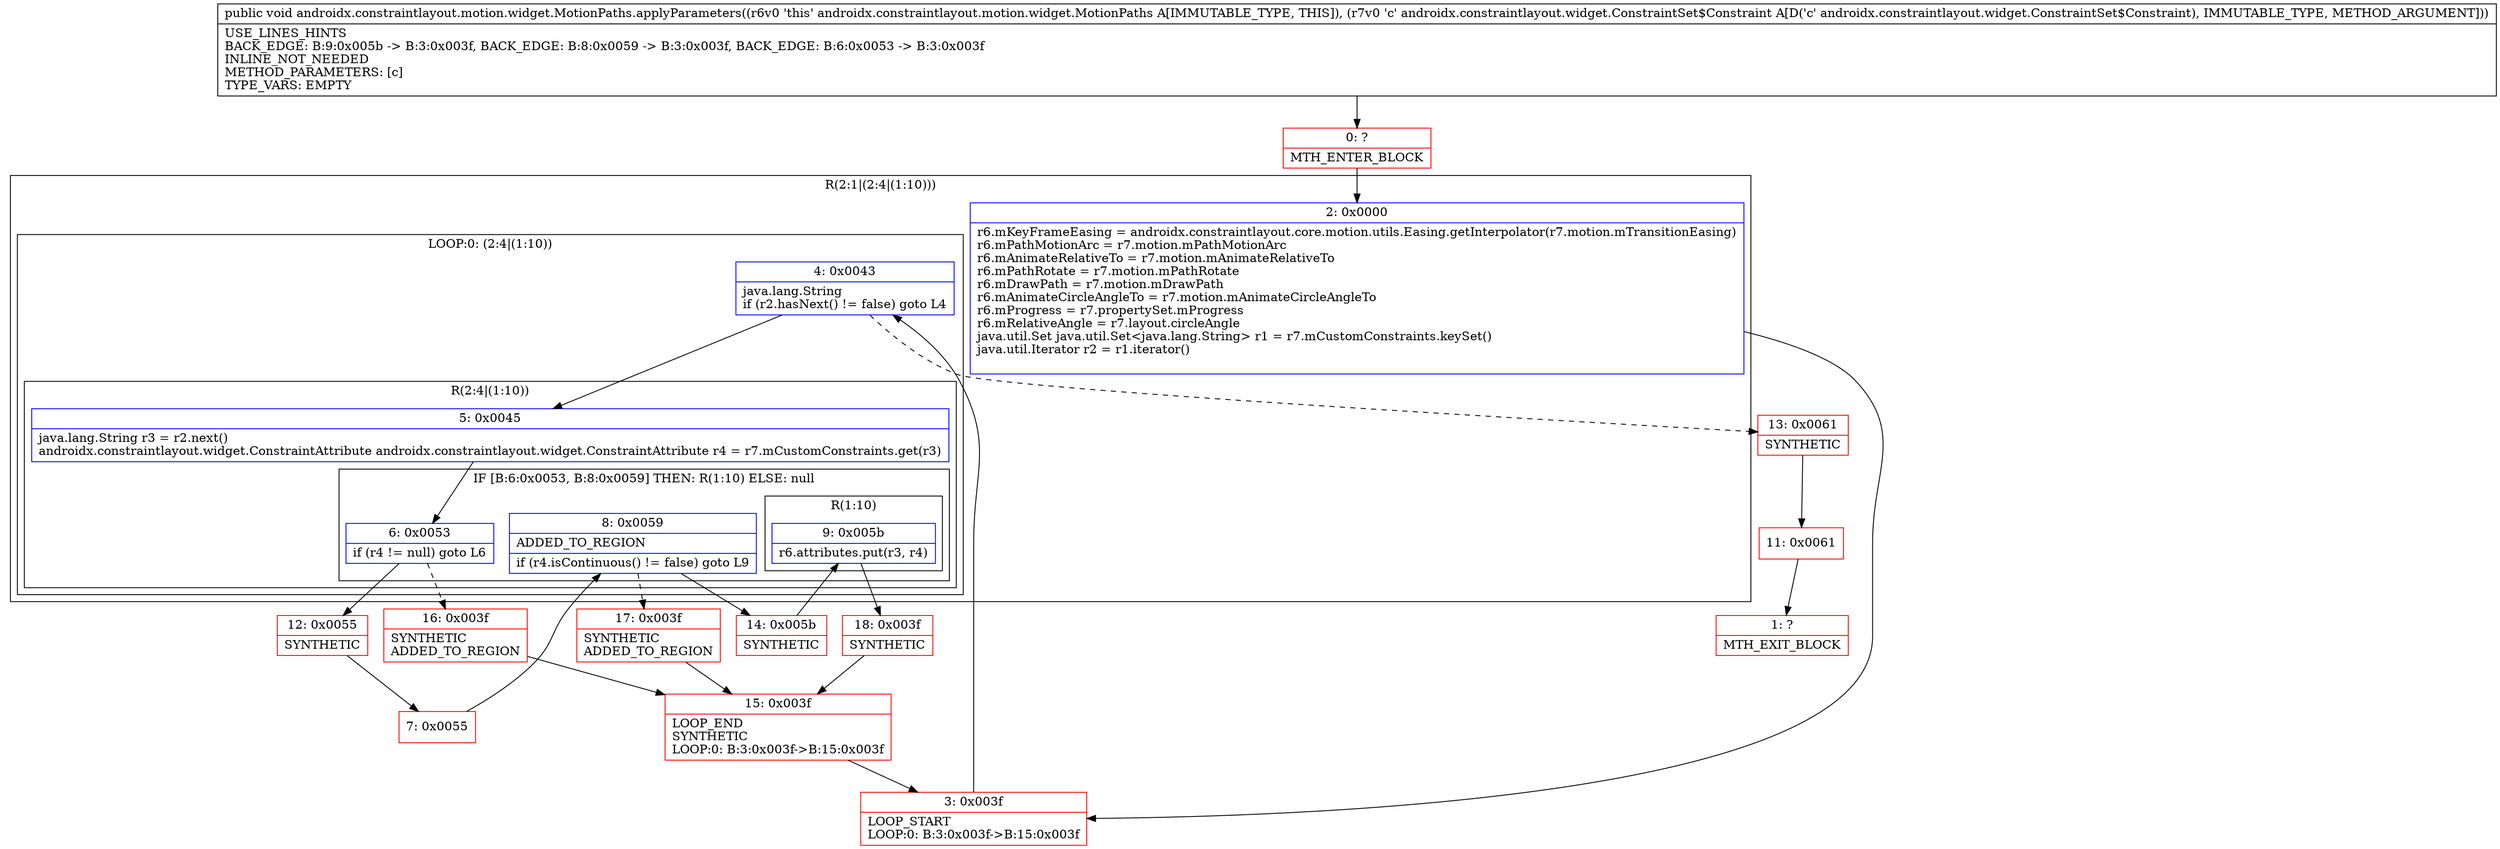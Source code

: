 digraph "CFG forandroidx.constraintlayout.motion.widget.MotionPaths.applyParameters(Landroidx\/constraintlayout\/widget\/ConstraintSet$Constraint;)V" {
subgraph cluster_Region_155567907 {
label = "R(2:1|(2:4|(1:10)))";
node [shape=record,color=blue];
Node_2 [shape=record,label="{2\:\ 0x0000|r6.mKeyFrameEasing = androidx.constraintlayout.core.motion.utils.Easing.getInterpolator(r7.motion.mTransitionEasing)\lr6.mPathMotionArc = r7.motion.mPathMotionArc\lr6.mAnimateRelativeTo = r7.motion.mAnimateRelativeTo\lr6.mPathRotate = r7.motion.mPathRotate\lr6.mDrawPath = r7.motion.mDrawPath\lr6.mAnimateCircleAngleTo = r7.motion.mAnimateCircleAngleTo\lr6.mProgress = r7.propertySet.mProgress\lr6.mRelativeAngle = r7.layout.circleAngle\ljava.util.Set java.util.Set\<java.lang.String\> r1 = r7.mCustomConstraints.keySet()\ljava.util.Iterator r2 = r1.iterator()\l\l}"];
subgraph cluster_LoopRegion_1633036374 {
label = "LOOP:0: (2:4|(1:10))";
node [shape=record,color=blue];
Node_4 [shape=record,label="{4\:\ 0x0043|java.lang.String \lif (r2.hasNext() != false) goto L4\l}"];
subgraph cluster_Region_2051081284 {
label = "R(2:4|(1:10))";
node [shape=record,color=blue];
Node_5 [shape=record,label="{5\:\ 0x0045|java.lang.String r3 = r2.next()\landroidx.constraintlayout.widget.ConstraintAttribute androidx.constraintlayout.widget.ConstraintAttribute r4 = r7.mCustomConstraints.get(r3)\l}"];
subgraph cluster_IfRegion_687803318 {
label = "IF [B:6:0x0053, B:8:0x0059] THEN: R(1:10) ELSE: null";
node [shape=record,color=blue];
Node_6 [shape=record,label="{6\:\ 0x0053|if (r4 != null) goto L6\l}"];
Node_8 [shape=record,label="{8\:\ 0x0059|ADDED_TO_REGION\l|if (r4.isContinuous() != false) goto L9\l}"];
subgraph cluster_Region_2038779587 {
label = "R(1:10)";
node [shape=record,color=blue];
Node_9 [shape=record,label="{9\:\ 0x005b|r6.attributes.put(r3, r4)\l}"];
}
}
}
}
}
Node_0 [shape=record,color=red,label="{0\:\ ?|MTH_ENTER_BLOCK\l}"];
Node_3 [shape=record,color=red,label="{3\:\ 0x003f|LOOP_START\lLOOP:0: B:3:0x003f\-\>B:15:0x003f\l}"];
Node_12 [shape=record,color=red,label="{12\:\ 0x0055|SYNTHETIC\l}"];
Node_7 [shape=record,color=red,label="{7\:\ 0x0055}"];
Node_14 [shape=record,color=red,label="{14\:\ 0x005b|SYNTHETIC\l}"];
Node_18 [shape=record,color=red,label="{18\:\ 0x003f|SYNTHETIC\l}"];
Node_15 [shape=record,color=red,label="{15\:\ 0x003f|LOOP_END\lSYNTHETIC\lLOOP:0: B:3:0x003f\-\>B:15:0x003f\l}"];
Node_17 [shape=record,color=red,label="{17\:\ 0x003f|SYNTHETIC\lADDED_TO_REGION\l}"];
Node_16 [shape=record,color=red,label="{16\:\ 0x003f|SYNTHETIC\lADDED_TO_REGION\l}"];
Node_13 [shape=record,color=red,label="{13\:\ 0x0061|SYNTHETIC\l}"];
Node_11 [shape=record,color=red,label="{11\:\ 0x0061}"];
Node_1 [shape=record,color=red,label="{1\:\ ?|MTH_EXIT_BLOCK\l}"];
MethodNode[shape=record,label="{public void androidx.constraintlayout.motion.widget.MotionPaths.applyParameters((r6v0 'this' androidx.constraintlayout.motion.widget.MotionPaths A[IMMUTABLE_TYPE, THIS]), (r7v0 'c' androidx.constraintlayout.widget.ConstraintSet$Constraint A[D('c' androidx.constraintlayout.widget.ConstraintSet$Constraint), IMMUTABLE_TYPE, METHOD_ARGUMENT]))  | USE_LINES_HINTS\lBACK_EDGE: B:9:0x005b \-\> B:3:0x003f, BACK_EDGE: B:8:0x0059 \-\> B:3:0x003f, BACK_EDGE: B:6:0x0053 \-\> B:3:0x003f\lINLINE_NOT_NEEDED\lMETHOD_PARAMETERS: [c]\lTYPE_VARS: EMPTY\l}"];
MethodNode -> Node_0;Node_2 -> Node_3;
Node_4 -> Node_5;
Node_4 -> Node_13[style=dashed];
Node_5 -> Node_6;
Node_6 -> Node_12;
Node_6 -> Node_16[style=dashed];
Node_8 -> Node_14;
Node_8 -> Node_17[style=dashed];
Node_9 -> Node_18;
Node_0 -> Node_2;
Node_3 -> Node_4;
Node_12 -> Node_7;
Node_7 -> Node_8;
Node_14 -> Node_9;
Node_18 -> Node_15;
Node_15 -> Node_3;
Node_17 -> Node_15;
Node_16 -> Node_15;
Node_13 -> Node_11;
Node_11 -> Node_1;
}

